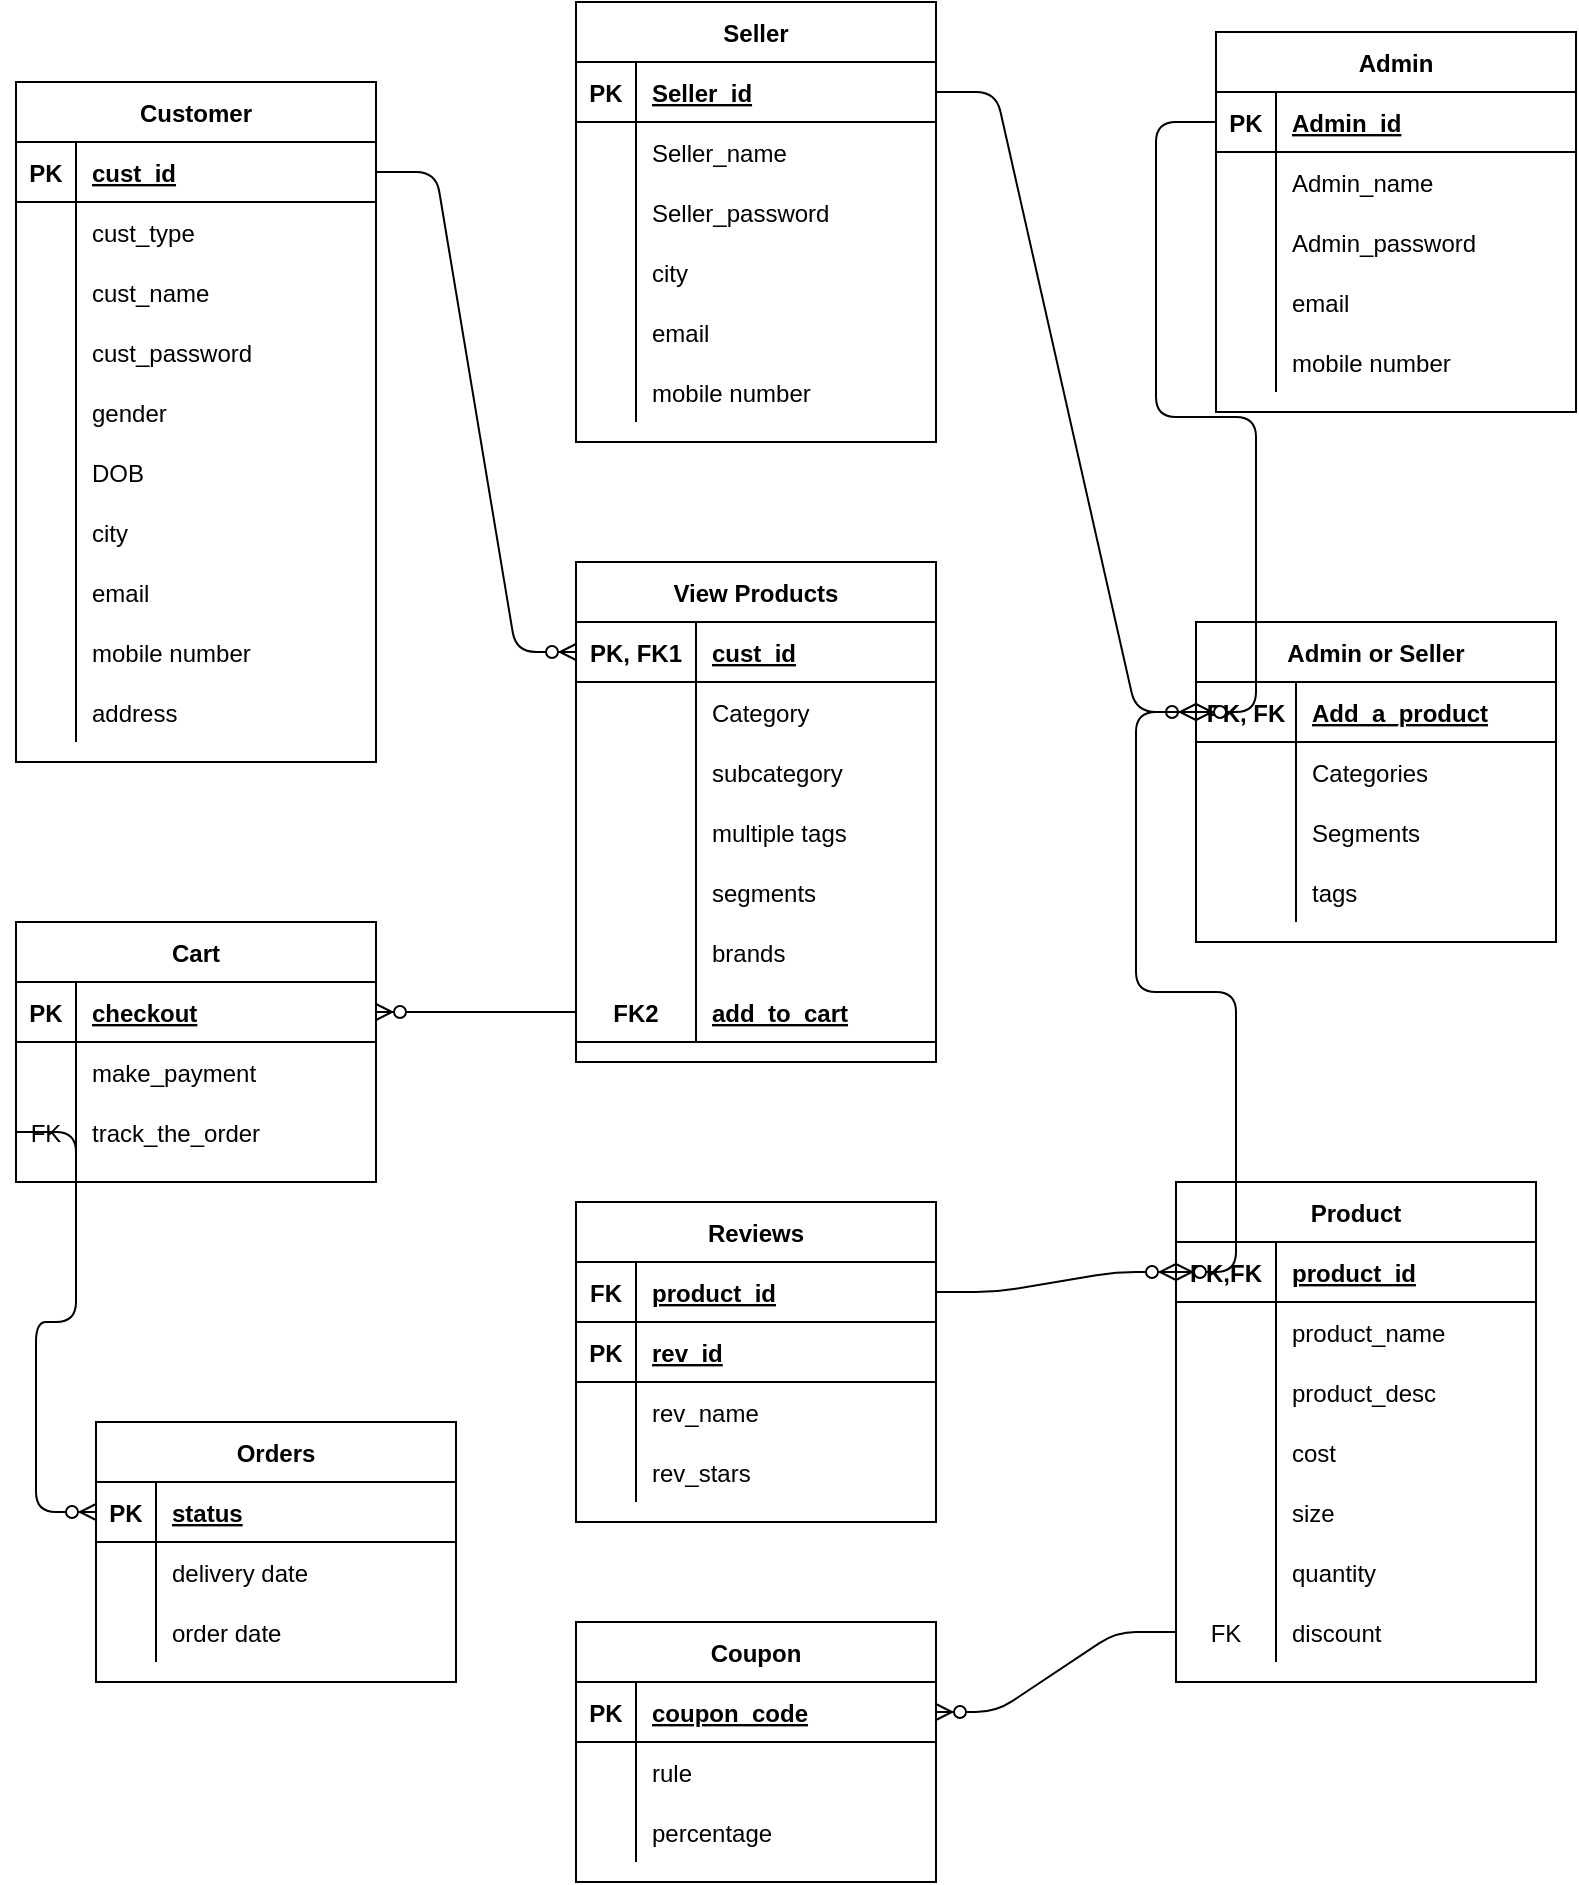 <mxfile version="13.9.9" type="device"><diagram id="R2lEEEUBdFMjLlhIrx00" name="Page-1"><mxGraphModel dx="1086" dy="626" grid="1" gridSize="10" guides="1" tooltips="1" connect="1" arrows="1" fold="1" page="1" pageScale="1" pageWidth="850" pageHeight="1100" math="0" shadow="0" extFonts="Permanent Marker^https://fonts.googleapis.com/css?family=Permanent+Marker"><root><mxCell id="0"/><mxCell id="1" parent="0"/><mxCell id="C5ubKG4E7SVcL7If_JZ2-1" value="Customer" style="shape=table;startSize=30;container=1;collapsible=1;childLayout=tableLayout;fixedRows=1;rowLines=0;fontStyle=1;align=center;resizeLast=1;" parent="1" vertex="1"><mxGeometry x="40" y="80" width="180" height="340" as="geometry"/></mxCell><mxCell id="C5ubKG4E7SVcL7If_JZ2-2" value="" style="shape=partialRectangle;collapsible=0;dropTarget=0;pointerEvents=0;fillColor=none;top=0;left=0;bottom=1;right=0;points=[[0,0.5],[1,0.5]];portConstraint=eastwest;" parent="C5ubKG4E7SVcL7If_JZ2-1" vertex="1"><mxGeometry y="30" width="180" height="30" as="geometry"/></mxCell><mxCell id="C5ubKG4E7SVcL7If_JZ2-3" value="PK" style="shape=partialRectangle;connectable=0;fillColor=none;top=0;left=0;bottom=0;right=0;fontStyle=1;overflow=hidden;" parent="C5ubKG4E7SVcL7If_JZ2-2" vertex="1"><mxGeometry width="30" height="30" as="geometry"/></mxCell><mxCell id="C5ubKG4E7SVcL7If_JZ2-4" value="cust_id" style="shape=partialRectangle;connectable=0;fillColor=none;top=0;left=0;bottom=0;right=0;align=left;spacingLeft=6;fontStyle=5;overflow=hidden;" parent="C5ubKG4E7SVcL7If_JZ2-2" vertex="1"><mxGeometry x="30" width="150" height="30" as="geometry"/></mxCell><mxCell id="bW4TDn3oaw5YP4xcJFJ5-55" style="shape=partialRectangle;collapsible=0;dropTarget=0;pointerEvents=0;fillColor=none;top=0;left=0;bottom=0;right=0;points=[[0,0.5],[1,0.5]];portConstraint=eastwest;" parent="C5ubKG4E7SVcL7If_JZ2-1" vertex="1"><mxGeometry y="60" width="180" height="30" as="geometry"/></mxCell><mxCell id="bW4TDn3oaw5YP4xcJFJ5-56" style="shape=partialRectangle;connectable=0;fillColor=none;top=0;left=0;bottom=0;right=0;editable=1;overflow=hidden;" parent="bW4TDn3oaw5YP4xcJFJ5-55" vertex="1"><mxGeometry width="30" height="30" as="geometry"/></mxCell><mxCell id="bW4TDn3oaw5YP4xcJFJ5-57" value="cust_type" style="shape=partialRectangle;connectable=0;fillColor=none;top=0;left=0;bottom=0;right=0;align=left;spacingLeft=6;overflow=hidden;" parent="bW4TDn3oaw5YP4xcJFJ5-55" vertex="1"><mxGeometry x="30" width="150" height="30" as="geometry"/></mxCell><mxCell id="C5ubKG4E7SVcL7If_JZ2-5" value="" style="shape=partialRectangle;collapsible=0;dropTarget=0;pointerEvents=0;fillColor=none;top=0;left=0;bottom=0;right=0;points=[[0,0.5],[1,0.5]];portConstraint=eastwest;" parent="C5ubKG4E7SVcL7If_JZ2-1" vertex="1"><mxGeometry y="90" width="180" height="30" as="geometry"/></mxCell><mxCell id="C5ubKG4E7SVcL7If_JZ2-6" value="" style="shape=partialRectangle;connectable=0;fillColor=none;top=0;left=0;bottom=0;right=0;editable=1;overflow=hidden;" parent="C5ubKG4E7SVcL7If_JZ2-5" vertex="1"><mxGeometry width="30" height="30" as="geometry"/></mxCell><mxCell id="C5ubKG4E7SVcL7If_JZ2-7" value="cust_name" style="shape=partialRectangle;connectable=0;fillColor=none;top=0;left=0;bottom=0;right=0;align=left;spacingLeft=6;overflow=hidden;" parent="C5ubKG4E7SVcL7If_JZ2-5" vertex="1"><mxGeometry x="30" width="150" height="30" as="geometry"/></mxCell><mxCell id="C5ubKG4E7SVcL7If_JZ2-8" value="" style="shape=partialRectangle;collapsible=0;dropTarget=0;pointerEvents=0;fillColor=none;top=0;left=0;bottom=0;right=0;points=[[0,0.5],[1,0.5]];portConstraint=eastwest;" parent="C5ubKG4E7SVcL7If_JZ2-1" vertex="1"><mxGeometry y="120" width="180" height="30" as="geometry"/></mxCell><mxCell id="C5ubKG4E7SVcL7If_JZ2-9" value="" style="shape=partialRectangle;connectable=0;fillColor=none;top=0;left=0;bottom=0;right=0;editable=1;overflow=hidden;" parent="C5ubKG4E7SVcL7If_JZ2-8" vertex="1"><mxGeometry width="30" height="30" as="geometry"/></mxCell><mxCell id="C5ubKG4E7SVcL7If_JZ2-10" value="cust_password" style="shape=partialRectangle;connectable=0;fillColor=none;top=0;left=0;bottom=0;right=0;align=left;spacingLeft=6;overflow=hidden;" parent="C5ubKG4E7SVcL7If_JZ2-8" vertex="1"><mxGeometry x="30" width="150" height="30" as="geometry"/></mxCell><mxCell id="C5ubKG4E7SVcL7If_JZ2-11" value="" style="shape=partialRectangle;collapsible=0;dropTarget=0;pointerEvents=0;fillColor=none;top=0;left=0;bottom=0;right=0;points=[[0,0.5],[1,0.5]];portConstraint=eastwest;" parent="C5ubKG4E7SVcL7If_JZ2-1" vertex="1"><mxGeometry y="150" width="180" height="30" as="geometry"/></mxCell><mxCell id="C5ubKG4E7SVcL7If_JZ2-12" value="" style="shape=partialRectangle;connectable=0;fillColor=none;top=0;left=0;bottom=0;right=0;editable=1;overflow=hidden;" parent="C5ubKG4E7SVcL7If_JZ2-11" vertex="1"><mxGeometry width="30" height="30" as="geometry"/></mxCell><mxCell id="C5ubKG4E7SVcL7If_JZ2-13" value="gender" style="shape=partialRectangle;connectable=0;fillColor=none;top=0;left=0;bottom=0;right=0;align=left;spacingLeft=6;overflow=hidden;" parent="C5ubKG4E7SVcL7If_JZ2-11" vertex="1"><mxGeometry x="30" width="150" height="30" as="geometry"/></mxCell><mxCell id="C5ubKG4E7SVcL7If_JZ2-25" style="shape=partialRectangle;collapsible=0;dropTarget=0;pointerEvents=0;fillColor=none;top=0;left=0;bottom=0;right=0;points=[[0,0.5],[1,0.5]];portConstraint=eastwest;" parent="C5ubKG4E7SVcL7If_JZ2-1" vertex="1"><mxGeometry y="180" width="180" height="30" as="geometry"/></mxCell><mxCell id="C5ubKG4E7SVcL7If_JZ2-26" style="shape=partialRectangle;connectable=0;fillColor=none;top=0;left=0;bottom=0;right=0;editable=1;overflow=hidden;" parent="C5ubKG4E7SVcL7If_JZ2-25" vertex="1"><mxGeometry width="30" height="30" as="geometry"/></mxCell><mxCell id="C5ubKG4E7SVcL7If_JZ2-27" value="DOB" style="shape=partialRectangle;connectable=0;fillColor=none;top=0;left=0;bottom=0;right=0;align=left;spacingLeft=6;overflow=hidden;" parent="C5ubKG4E7SVcL7If_JZ2-25" vertex="1"><mxGeometry x="30" width="150" height="30" as="geometry"/></mxCell><mxCell id="C5ubKG4E7SVcL7If_JZ2-28" style="shape=partialRectangle;collapsible=0;dropTarget=0;pointerEvents=0;fillColor=none;top=0;left=0;bottom=0;right=0;points=[[0,0.5],[1,0.5]];portConstraint=eastwest;" parent="C5ubKG4E7SVcL7If_JZ2-1" vertex="1"><mxGeometry y="210" width="180" height="30" as="geometry"/></mxCell><mxCell id="C5ubKG4E7SVcL7If_JZ2-29" style="shape=partialRectangle;connectable=0;fillColor=none;top=0;left=0;bottom=0;right=0;editable=1;overflow=hidden;" parent="C5ubKG4E7SVcL7If_JZ2-28" vertex="1"><mxGeometry width="30" height="30" as="geometry"/></mxCell><mxCell id="C5ubKG4E7SVcL7If_JZ2-30" value="city" style="shape=partialRectangle;connectable=0;fillColor=none;top=0;left=0;bottom=0;right=0;align=left;spacingLeft=6;overflow=hidden;" parent="C5ubKG4E7SVcL7If_JZ2-28" vertex="1"><mxGeometry x="30" width="150" height="30" as="geometry"/></mxCell><mxCell id="C5ubKG4E7SVcL7If_JZ2-31" style="shape=partialRectangle;collapsible=0;dropTarget=0;pointerEvents=0;fillColor=none;top=0;left=0;bottom=0;right=0;points=[[0,0.5],[1,0.5]];portConstraint=eastwest;" parent="C5ubKG4E7SVcL7If_JZ2-1" vertex="1"><mxGeometry y="240" width="180" height="30" as="geometry"/></mxCell><mxCell id="C5ubKG4E7SVcL7If_JZ2-32" style="shape=partialRectangle;connectable=0;fillColor=none;top=0;left=0;bottom=0;right=0;editable=1;overflow=hidden;" parent="C5ubKG4E7SVcL7If_JZ2-31" vertex="1"><mxGeometry width="30" height="30" as="geometry"/></mxCell><mxCell id="C5ubKG4E7SVcL7If_JZ2-33" value="email" style="shape=partialRectangle;connectable=0;fillColor=none;top=0;left=0;bottom=0;right=0;align=left;spacingLeft=6;overflow=hidden;" parent="C5ubKG4E7SVcL7If_JZ2-31" vertex="1"><mxGeometry x="30" width="150" height="30" as="geometry"/></mxCell><mxCell id="C5ubKG4E7SVcL7If_JZ2-34" style="shape=partialRectangle;collapsible=0;dropTarget=0;pointerEvents=0;fillColor=none;top=0;left=0;bottom=0;right=0;points=[[0,0.5],[1,0.5]];portConstraint=eastwest;" parent="C5ubKG4E7SVcL7If_JZ2-1" vertex="1"><mxGeometry y="270" width="180" height="30" as="geometry"/></mxCell><mxCell id="C5ubKG4E7SVcL7If_JZ2-35" style="shape=partialRectangle;connectable=0;fillColor=none;top=0;left=0;bottom=0;right=0;editable=1;overflow=hidden;" parent="C5ubKG4E7SVcL7If_JZ2-34" vertex="1"><mxGeometry width="30" height="30" as="geometry"/></mxCell><mxCell id="C5ubKG4E7SVcL7If_JZ2-36" value="mobile number" style="shape=partialRectangle;connectable=0;fillColor=none;top=0;left=0;bottom=0;right=0;align=left;spacingLeft=6;overflow=hidden;" parent="C5ubKG4E7SVcL7If_JZ2-34" vertex="1"><mxGeometry x="30" width="150" height="30" as="geometry"/></mxCell><mxCell id="C5ubKG4E7SVcL7If_JZ2-37" style="shape=partialRectangle;collapsible=0;dropTarget=0;pointerEvents=0;fillColor=none;top=0;left=0;bottom=0;right=0;points=[[0,0.5],[1,0.5]];portConstraint=eastwest;" parent="C5ubKG4E7SVcL7If_JZ2-1" vertex="1"><mxGeometry y="300" width="180" height="30" as="geometry"/></mxCell><mxCell id="C5ubKG4E7SVcL7If_JZ2-38" style="shape=partialRectangle;connectable=0;fillColor=none;top=0;left=0;bottom=0;right=0;editable=1;overflow=hidden;" parent="C5ubKG4E7SVcL7If_JZ2-37" vertex="1"><mxGeometry width="30" height="30" as="geometry"/></mxCell><mxCell id="C5ubKG4E7SVcL7If_JZ2-39" value="address" style="shape=partialRectangle;connectable=0;fillColor=none;top=0;left=0;bottom=0;right=0;align=left;spacingLeft=6;overflow=hidden;" parent="C5ubKG4E7SVcL7If_JZ2-37" vertex="1"><mxGeometry x="30" width="150" height="30" as="geometry"/></mxCell><mxCell id="C5ubKG4E7SVcL7If_JZ2-40" value="Seller" style="shape=table;startSize=30;container=1;collapsible=1;childLayout=tableLayout;fixedRows=1;rowLines=0;fontStyle=1;align=center;resizeLast=1;" parent="1" vertex="1"><mxGeometry x="320" y="40" width="180" height="220" as="geometry"/></mxCell><mxCell id="C5ubKG4E7SVcL7If_JZ2-41" value="" style="shape=partialRectangle;collapsible=0;dropTarget=0;pointerEvents=0;fillColor=none;top=0;left=0;bottom=1;right=0;points=[[0,0.5],[1,0.5]];portConstraint=eastwest;" parent="C5ubKG4E7SVcL7If_JZ2-40" vertex="1"><mxGeometry y="30" width="180" height="30" as="geometry"/></mxCell><mxCell id="C5ubKG4E7SVcL7If_JZ2-42" value="PK" style="shape=partialRectangle;connectable=0;fillColor=none;top=0;left=0;bottom=0;right=0;fontStyle=1;overflow=hidden;" parent="C5ubKG4E7SVcL7If_JZ2-41" vertex="1"><mxGeometry width="30" height="30" as="geometry"/></mxCell><mxCell id="C5ubKG4E7SVcL7If_JZ2-43" value="Seller_id" style="shape=partialRectangle;connectable=0;fillColor=none;top=0;left=0;bottom=0;right=0;align=left;spacingLeft=6;fontStyle=5;overflow=hidden;" parent="C5ubKG4E7SVcL7If_JZ2-41" vertex="1"><mxGeometry x="30" width="150" height="30" as="geometry"/></mxCell><mxCell id="C5ubKG4E7SVcL7If_JZ2-44" value="" style="shape=partialRectangle;collapsible=0;dropTarget=0;pointerEvents=0;fillColor=none;top=0;left=0;bottom=0;right=0;points=[[0,0.5],[1,0.5]];portConstraint=eastwest;" parent="C5ubKG4E7SVcL7If_JZ2-40" vertex="1"><mxGeometry y="60" width="180" height="30" as="geometry"/></mxCell><mxCell id="C5ubKG4E7SVcL7If_JZ2-45" value="" style="shape=partialRectangle;connectable=0;fillColor=none;top=0;left=0;bottom=0;right=0;editable=1;overflow=hidden;" parent="C5ubKG4E7SVcL7If_JZ2-44" vertex="1"><mxGeometry width="30" height="30" as="geometry"/></mxCell><mxCell id="C5ubKG4E7SVcL7If_JZ2-46" value="Seller_name" style="shape=partialRectangle;connectable=0;fillColor=none;top=0;left=0;bottom=0;right=0;align=left;spacingLeft=6;overflow=hidden;" parent="C5ubKG4E7SVcL7If_JZ2-44" vertex="1"><mxGeometry x="30" width="150" height="30" as="geometry"/></mxCell><mxCell id="C5ubKG4E7SVcL7If_JZ2-47" value="" style="shape=partialRectangle;collapsible=0;dropTarget=0;pointerEvents=0;fillColor=none;top=0;left=0;bottom=0;right=0;points=[[0,0.5],[1,0.5]];portConstraint=eastwest;" parent="C5ubKG4E7SVcL7If_JZ2-40" vertex="1"><mxGeometry y="90" width="180" height="30" as="geometry"/></mxCell><mxCell id="C5ubKG4E7SVcL7If_JZ2-48" value="" style="shape=partialRectangle;connectable=0;fillColor=none;top=0;left=0;bottom=0;right=0;editable=1;overflow=hidden;" parent="C5ubKG4E7SVcL7If_JZ2-47" vertex="1"><mxGeometry width="30" height="30" as="geometry"/></mxCell><mxCell id="C5ubKG4E7SVcL7If_JZ2-49" value="Seller_password" style="shape=partialRectangle;connectable=0;fillColor=none;top=0;left=0;bottom=0;right=0;align=left;spacingLeft=6;overflow=hidden;" parent="C5ubKG4E7SVcL7If_JZ2-47" vertex="1"><mxGeometry x="30" width="150" height="30" as="geometry"/></mxCell><mxCell id="C5ubKG4E7SVcL7If_JZ2-56" style="shape=partialRectangle;collapsible=0;dropTarget=0;pointerEvents=0;fillColor=none;top=0;left=0;bottom=0;right=0;points=[[0,0.5],[1,0.5]];portConstraint=eastwest;" parent="C5ubKG4E7SVcL7If_JZ2-40" vertex="1"><mxGeometry y="120" width="180" height="30" as="geometry"/></mxCell><mxCell id="C5ubKG4E7SVcL7If_JZ2-57" style="shape=partialRectangle;connectable=0;fillColor=none;top=0;left=0;bottom=0;right=0;editable=1;overflow=hidden;" parent="C5ubKG4E7SVcL7If_JZ2-56" vertex="1"><mxGeometry width="30" height="30" as="geometry"/></mxCell><mxCell id="C5ubKG4E7SVcL7If_JZ2-58" value="city" style="shape=partialRectangle;connectable=0;fillColor=none;top=0;left=0;bottom=0;right=0;align=left;spacingLeft=6;overflow=hidden;" parent="C5ubKG4E7SVcL7If_JZ2-56" vertex="1"><mxGeometry x="30" width="150" height="30" as="geometry"/></mxCell><mxCell id="C5ubKG4E7SVcL7If_JZ2-59" style="shape=partialRectangle;collapsible=0;dropTarget=0;pointerEvents=0;fillColor=none;top=0;left=0;bottom=0;right=0;points=[[0,0.5],[1,0.5]];portConstraint=eastwest;" parent="C5ubKG4E7SVcL7If_JZ2-40" vertex="1"><mxGeometry y="150" width="180" height="30" as="geometry"/></mxCell><mxCell id="C5ubKG4E7SVcL7If_JZ2-60" style="shape=partialRectangle;connectable=0;fillColor=none;top=0;left=0;bottom=0;right=0;editable=1;overflow=hidden;" parent="C5ubKG4E7SVcL7If_JZ2-59" vertex="1"><mxGeometry width="30" height="30" as="geometry"/></mxCell><mxCell id="C5ubKG4E7SVcL7If_JZ2-61" value="email" style="shape=partialRectangle;connectable=0;fillColor=none;top=0;left=0;bottom=0;right=0;align=left;spacingLeft=6;overflow=hidden;" parent="C5ubKG4E7SVcL7If_JZ2-59" vertex="1"><mxGeometry x="30" width="150" height="30" as="geometry"/></mxCell><mxCell id="C5ubKG4E7SVcL7If_JZ2-62" style="shape=partialRectangle;collapsible=0;dropTarget=0;pointerEvents=0;fillColor=none;top=0;left=0;bottom=0;right=0;points=[[0,0.5],[1,0.5]];portConstraint=eastwest;" parent="C5ubKG4E7SVcL7If_JZ2-40" vertex="1"><mxGeometry y="180" width="180" height="30" as="geometry"/></mxCell><mxCell id="C5ubKG4E7SVcL7If_JZ2-63" style="shape=partialRectangle;connectable=0;fillColor=none;top=0;left=0;bottom=0;right=0;editable=1;overflow=hidden;" parent="C5ubKG4E7SVcL7If_JZ2-62" vertex="1"><mxGeometry width="30" height="30" as="geometry"/></mxCell><mxCell id="C5ubKG4E7SVcL7If_JZ2-64" value="mobile number" style="shape=partialRectangle;connectable=0;fillColor=none;top=0;left=0;bottom=0;right=0;align=left;spacingLeft=6;overflow=hidden;" parent="C5ubKG4E7SVcL7If_JZ2-62" vertex="1"><mxGeometry x="30" width="150" height="30" as="geometry"/></mxCell><mxCell id="C5ubKG4E7SVcL7If_JZ2-68" value="Admin" style="shape=table;startSize=30;container=1;collapsible=1;childLayout=tableLayout;fixedRows=1;rowLines=0;fontStyle=1;align=center;resizeLast=1;" parent="1" vertex="1"><mxGeometry x="640" y="55" width="180" height="190" as="geometry"/></mxCell><mxCell id="C5ubKG4E7SVcL7If_JZ2-69" value="" style="shape=partialRectangle;collapsible=0;dropTarget=0;pointerEvents=0;fillColor=none;top=0;left=0;bottom=1;right=0;points=[[0,0.5],[1,0.5]];portConstraint=eastwest;" parent="C5ubKG4E7SVcL7If_JZ2-68" vertex="1"><mxGeometry y="30" width="180" height="30" as="geometry"/></mxCell><mxCell id="C5ubKG4E7SVcL7If_JZ2-70" value="PK" style="shape=partialRectangle;connectable=0;fillColor=none;top=0;left=0;bottom=0;right=0;fontStyle=1;overflow=hidden;" parent="C5ubKG4E7SVcL7If_JZ2-69" vertex="1"><mxGeometry width="30" height="30" as="geometry"/></mxCell><mxCell id="C5ubKG4E7SVcL7If_JZ2-71" value="Admin_id" style="shape=partialRectangle;connectable=0;fillColor=none;top=0;left=0;bottom=0;right=0;align=left;spacingLeft=6;fontStyle=5;overflow=hidden;" parent="C5ubKG4E7SVcL7If_JZ2-69" vertex="1"><mxGeometry x="30" width="150" height="30" as="geometry"/></mxCell><mxCell id="C5ubKG4E7SVcL7If_JZ2-72" value="" style="shape=partialRectangle;collapsible=0;dropTarget=0;pointerEvents=0;fillColor=none;top=0;left=0;bottom=0;right=0;points=[[0,0.5],[1,0.5]];portConstraint=eastwest;" parent="C5ubKG4E7SVcL7If_JZ2-68" vertex="1"><mxGeometry y="60" width="180" height="30" as="geometry"/></mxCell><mxCell id="C5ubKG4E7SVcL7If_JZ2-73" value="" style="shape=partialRectangle;connectable=0;fillColor=none;top=0;left=0;bottom=0;right=0;editable=1;overflow=hidden;" parent="C5ubKG4E7SVcL7If_JZ2-72" vertex="1"><mxGeometry width="30" height="30" as="geometry"/></mxCell><mxCell id="C5ubKG4E7SVcL7If_JZ2-74" value="Admin_name" style="shape=partialRectangle;connectable=0;fillColor=none;top=0;left=0;bottom=0;right=0;align=left;spacingLeft=6;overflow=hidden;" parent="C5ubKG4E7SVcL7If_JZ2-72" vertex="1"><mxGeometry x="30" width="150" height="30" as="geometry"/></mxCell><mxCell id="C5ubKG4E7SVcL7If_JZ2-75" value="" style="shape=partialRectangle;collapsible=0;dropTarget=0;pointerEvents=0;fillColor=none;top=0;left=0;bottom=0;right=0;points=[[0,0.5],[1,0.5]];portConstraint=eastwest;" parent="C5ubKG4E7SVcL7If_JZ2-68" vertex="1"><mxGeometry y="90" width="180" height="30" as="geometry"/></mxCell><mxCell id="C5ubKG4E7SVcL7If_JZ2-76" value="" style="shape=partialRectangle;connectable=0;fillColor=none;top=0;left=0;bottom=0;right=0;editable=1;overflow=hidden;" parent="C5ubKG4E7SVcL7If_JZ2-75" vertex="1"><mxGeometry width="30" height="30" as="geometry"/></mxCell><mxCell id="C5ubKG4E7SVcL7If_JZ2-77" value="Admin_password" style="shape=partialRectangle;connectable=0;fillColor=none;top=0;left=0;bottom=0;right=0;align=left;spacingLeft=6;overflow=hidden;" parent="C5ubKG4E7SVcL7If_JZ2-75" vertex="1"><mxGeometry x="30" width="150" height="30" as="geometry"/></mxCell><mxCell id="C5ubKG4E7SVcL7If_JZ2-81" style="shape=partialRectangle;collapsible=0;dropTarget=0;pointerEvents=0;fillColor=none;top=0;left=0;bottom=0;right=0;points=[[0,0.5],[1,0.5]];portConstraint=eastwest;" parent="C5ubKG4E7SVcL7If_JZ2-68" vertex="1"><mxGeometry y="120" width="180" height="30" as="geometry"/></mxCell><mxCell id="C5ubKG4E7SVcL7If_JZ2-82" style="shape=partialRectangle;connectable=0;fillColor=none;top=0;left=0;bottom=0;right=0;editable=1;overflow=hidden;" parent="C5ubKG4E7SVcL7If_JZ2-81" vertex="1"><mxGeometry width="30" height="30" as="geometry"/></mxCell><mxCell id="C5ubKG4E7SVcL7If_JZ2-83" value="email" style="shape=partialRectangle;connectable=0;fillColor=none;top=0;left=0;bottom=0;right=0;align=left;spacingLeft=6;overflow=hidden;" parent="C5ubKG4E7SVcL7If_JZ2-81" vertex="1"><mxGeometry x="30" width="150" height="30" as="geometry"/></mxCell><mxCell id="C5ubKG4E7SVcL7If_JZ2-84" style="shape=partialRectangle;collapsible=0;dropTarget=0;pointerEvents=0;fillColor=none;top=0;left=0;bottom=0;right=0;points=[[0,0.5],[1,0.5]];portConstraint=eastwest;" parent="C5ubKG4E7SVcL7If_JZ2-68" vertex="1"><mxGeometry y="150" width="180" height="30" as="geometry"/></mxCell><mxCell id="C5ubKG4E7SVcL7If_JZ2-85" style="shape=partialRectangle;connectable=0;fillColor=none;top=0;left=0;bottom=0;right=0;editable=1;overflow=hidden;" parent="C5ubKG4E7SVcL7If_JZ2-84" vertex="1"><mxGeometry width="30" height="30" as="geometry"/></mxCell><mxCell id="C5ubKG4E7SVcL7If_JZ2-86" value="mobile number" style="shape=partialRectangle;connectable=0;fillColor=none;top=0;left=0;bottom=0;right=0;align=left;spacingLeft=6;overflow=hidden;" parent="C5ubKG4E7SVcL7If_JZ2-84" vertex="1"><mxGeometry x="30" width="150" height="30" as="geometry"/></mxCell><mxCell id="C5ubKG4E7SVcL7If_JZ2-87" value="Product" style="shape=table;startSize=30;container=1;collapsible=1;childLayout=tableLayout;fixedRows=1;rowLines=0;fontStyle=1;align=center;resizeLast=1;" parent="1" vertex="1"><mxGeometry x="620" y="630" width="180" height="250" as="geometry"/></mxCell><mxCell id="C5ubKG4E7SVcL7If_JZ2-88" value="" style="shape=partialRectangle;collapsible=0;dropTarget=0;pointerEvents=0;fillColor=none;top=0;left=0;bottom=1;right=0;points=[[0,0.5],[1,0.5]];portConstraint=eastwest;" parent="C5ubKG4E7SVcL7If_JZ2-87" vertex="1"><mxGeometry y="30" width="180" height="30" as="geometry"/></mxCell><mxCell id="C5ubKG4E7SVcL7If_JZ2-89" value="PK,FK" style="shape=partialRectangle;connectable=0;fillColor=none;top=0;left=0;bottom=0;right=0;fontStyle=1;overflow=hidden;" parent="C5ubKG4E7SVcL7If_JZ2-88" vertex="1"><mxGeometry width="50" height="30" as="geometry"/></mxCell><mxCell id="C5ubKG4E7SVcL7If_JZ2-90" value="product_id" style="shape=partialRectangle;connectable=0;fillColor=none;top=0;left=0;bottom=0;right=0;align=left;spacingLeft=6;fontStyle=5;overflow=hidden;" parent="C5ubKG4E7SVcL7If_JZ2-88" vertex="1"><mxGeometry x="50" width="130" height="30" as="geometry"/></mxCell><mxCell id="C5ubKG4E7SVcL7If_JZ2-91" value="" style="shape=partialRectangle;collapsible=0;dropTarget=0;pointerEvents=0;fillColor=none;top=0;left=0;bottom=0;right=0;points=[[0,0.5],[1,0.5]];portConstraint=eastwest;" parent="C5ubKG4E7SVcL7If_JZ2-87" vertex="1"><mxGeometry y="60" width="180" height="30" as="geometry"/></mxCell><mxCell id="C5ubKG4E7SVcL7If_JZ2-92" value="" style="shape=partialRectangle;connectable=0;fillColor=none;top=0;left=0;bottom=0;right=0;editable=1;overflow=hidden;" parent="C5ubKG4E7SVcL7If_JZ2-91" vertex="1"><mxGeometry width="50" height="30" as="geometry"/></mxCell><mxCell id="C5ubKG4E7SVcL7If_JZ2-93" value="product_name" style="shape=partialRectangle;connectable=0;fillColor=none;top=0;left=0;bottom=0;right=0;align=left;spacingLeft=6;overflow=hidden;" parent="C5ubKG4E7SVcL7If_JZ2-91" vertex="1"><mxGeometry x="50" width="130" height="30" as="geometry"/></mxCell><mxCell id="bW4TDn3oaw5YP4xcJFJ5-52" style="shape=partialRectangle;collapsible=0;dropTarget=0;pointerEvents=0;fillColor=none;top=0;left=0;bottom=0;right=0;points=[[0,0.5],[1,0.5]];portConstraint=eastwest;" parent="C5ubKG4E7SVcL7If_JZ2-87" vertex="1"><mxGeometry y="90" width="180" height="30" as="geometry"/></mxCell><mxCell id="bW4TDn3oaw5YP4xcJFJ5-53" style="shape=partialRectangle;connectable=0;fillColor=none;top=0;left=0;bottom=0;right=0;editable=1;overflow=hidden;" parent="bW4TDn3oaw5YP4xcJFJ5-52" vertex="1"><mxGeometry width="50" height="30" as="geometry"/></mxCell><mxCell id="bW4TDn3oaw5YP4xcJFJ5-54" value="product_desc" style="shape=partialRectangle;connectable=0;fillColor=none;top=0;left=0;bottom=0;right=0;align=left;spacingLeft=6;overflow=hidden;" parent="bW4TDn3oaw5YP4xcJFJ5-52" vertex="1"><mxGeometry x="50" width="130" height="30" as="geometry"/></mxCell><mxCell id="C5ubKG4E7SVcL7If_JZ2-94" value="" style="shape=partialRectangle;collapsible=0;dropTarget=0;pointerEvents=0;fillColor=none;top=0;left=0;bottom=0;right=0;points=[[0,0.5],[1,0.5]];portConstraint=eastwest;" parent="C5ubKG4E7SVcL7If_JZ2-87" vertex="1"><mxGeometry y="120" width="180" height="30" as="geometry"/></mxCell><mxCell id="C5ubKG4E7SVcL7If_JZ2-95" value="" style="shape=partialRectangle;connectable=0;fillColor=none;top=0;left=0;bottom=0;right=0;editable=1;overflow=hidden;" parent="C5ubKG4E7SVcL7If_JZ2-94" vertex="1"><mxGeometry width="50" height="30" as="geometry"/></mxCell><mxCell id="C5ubKG4E7SVcL7If_JZ2-96" value="cost" style="shape=partialRectangle;connectable=0;fillColor=none;top=0;left=0;bottom=0;right=0;align=left;spacingLeft=6;overflow=hidden;" parent="C5ubKG4E7SVcL7If_JZ2-94" vertex="1"><mxGeometry x="50" width="130" height="30" as="geometry"/></mxCell><mxCell id="C5ubKG4E7SVcL7If_JZ2-97" style="shape=partialRectangle;collapsible=0;dropTarget=0;pointerEvents=0;fillColor=none;top=0;left=0;bottom=0;right=0;points=[[0,0.5],[1,0.5]];portConstraint=eastwest;" parent="C5ubKG4E7SVcL7If_JZ2-87" vertex="1"><mxGeometry y="150" width="180" height="30" as="geometry"/></mxCell><mxCell id="C5ubKG4E7SVcL7If_JZ2-98" style="shape=partialRectangle;connectable=0;fillColor=none;top=0;left=0;bottom=0;right=0;editable=1;overflow=hidden;" parent="C5ubKG4E7SVcL7If_JZ2-97" vertex="1"><mxGeometry width="50" height="30" as="geometry"/></mxCell><mxCell id="C5ubKG4E7SVcL7If_JZ2-99" value="size" style="shape=partialRectangle;connectable=0;fillColor=none;top=0;left=0;bottom=0;right=0;align=left;spacingLeft=6;overflow=hidden;" parent="C5ubKG4E7SVcL7If_JZ2-97" vertex="1"><mxGeometry x="50" width="130" height="30" as="geometry"/></mxCell><mxCell id="C5ubKG4E7SVcL7If_JZ2-100" style="shape=partialRectangle;collapsible=0;dropTarget=0;pointerEvents=0;fillColor=none;top=0;left=0;bottom=0;right=0;points=[[0,0.5],[1,0.5]];portConstraint=eastwest;" parent="C5ubKG4E7SVcL7If_JZ2-87" vertex="1"><mxGeometry y="180" width="180" height="30" as="geometry"/></mxCell><mxCell id="C5ubKG4E7SVcL7If_JZ2-101" style="shape=partialRectangle;connectable=0;fillColor=none;top=0;left=0;bottom=0;right=0;editable=1;overflow=hidden;" parent="C5ubKG4E7SVcL7If_JZ2-100" vertex="1"><mxGeometry width="50" height="30" as="geometry"/></mxCell><mxCell id="C5ubKG4E7SVcL7If_JZ2-102" value="quantity" style="shape=partialRectangle;connectable=0;fillColor=none;top=0;left=0;bottom=0;right=0;align=left;spacingLeft=6;overflow=hidden;" parent="C5ubKG4E7SVcL7If_JZ2-100" vertex="1"><mxGeometry x="50" width="130" height="30" as="geometry"/></mxCell><mxCell id="C5ubKG4E7SVcL7If_JZ2-103" style="shape=partialRectangle;collapsible=0;dropTarget=0;pointerEvents=0;fillColor=none;top=0;left=0;bottom=0;right=0;points=[[0,0.5],[1,0.5]];portConstraint=eastwest;" parent="C5ubKG4E7SVcL7If_JZ2-87" vertex="1"><mxGeometry y="210" width="180" height="30" as="geometry"/></mxCell><mxCell id="C5ubKG4E7SVcL7If_JZ2-104" value="FK" style="shape=partialRectangle;connectable=0;fillColor=none;top=0;left=0;bottom=0;right=0;editable=1;overflow=hidden;" parent="C5ubKG4E7SVcL7If_JZ2-103" vertex="1"><mxGeometry width="50" height="30" as="geometry"/></mxCell><mxCell id="C5ubKG4E7SVcL7If_JZ2-105" value="discount" style="shape=partialRectangle;connectable=0;fillColor=none;top=0;left=0;bottom=0;right=0;align=left;spacingLeft=6;overflow=hidden;" parent="C5ubKG4E7SVcL7If_JZ2-103" vertex="1"><mxGeometry x="50" width="130" height="30" as="geometry"/></mxCell><mxCell id="bW4TDn3oaw5YP4xcJFJ5-1" value="View Products" style="shape=table;startSize=30;container=1;collapsible=1;childLayout=tableLayout;fixedRows=1;rowLines=0;fontStyle=1;align=center;resizeLast=1;" parent="1" vertex="1"><mxGeometry x="320" y="320" width="180" height="250" as="geometry"/></mxCell><mxCell id="bW4TDn3oaw5YP4xcJFJ5-112" style="shape=partialRectangle;collapsible=0;dropTarget=0;pointerEvents=0;fillColor=none;top=0;left=0;bottom=1;right=0;points=[[0,0.5],[1,0.5]];portConstraint=eastwest;" parent="bW4TDn3oaw5YP4xcJFJ5-1" vertex="1"><mxGeometry y="30" width="180" height="30" as="geometry"/></mxCell><mxCell id="bW4TDn3oaw5YP4xcJFJ5-113" value="PK, FK1" style="shape=partialRectangle;connectable=0;fillColor=none;top=0;left=0;bottom=0;right=0;fontStyle=1;overflow=hidden;" parent="bW4TDn3oaw5YP4xcJFJ5-112" vertex="1"><mxGeometry width="60" height="30" as="geometry"/></mxCell><mxCell id="bW4TDn3oaw5YP4xcJFJ5-114" value="cust_id" style="shape=partialRectangle;connectable=0;fillColor=none;top=0;left=0;bottom=0;right=0;align=left;spacingLeft=6;fontStyle=5;overflow=hidden;" parent="bW4TDn3oaw5YP4xcJFJ5-112" vertex="1"><mxGeometry x="60" width="120" height="30" as="geometry"/></mxCell><mxCell id="0_lhqk39flyGGEFhOhev-4" style="shape=partialRectangle;collapsible=0;dropTarget=0;pointerEvents=0;fillColor=none;top=0;left=0;bottom=0;right=0;points=[[0,0.5],[1,0.5]];portConstraint=eastwest;" vertex="1" parent="bW4TDn3oaw5YP4xcJFJ5-1"><mxGeometry y="60" width="180" height="30" as="geometry"/></mxCell><mxCell id="0_lhqk39flyGGEFhOhev-5" style="shape=partialRectangle;connectable=0;fillColor=none;top=0;left=0;bottom=0;right=0;editable=1;overflow=hidden;" vertex="1" parent="0_lhqk39flyGGEFhOhev-4"><mxGeometry width="60" height="30" as="geometry"/></mxCell><mxCell id="0_lhqk39flyGGEFhOhev-6" value="Category" style="shape=partialRectangle;connectable=0;fillColor=none;top=0;left=0;bottom=0;right=0;align=left;spacingLeft=6;overflow=hidden;fontStyle=0" vertex="1" parent="0_lhqk39flyGGEFhOhev-4"><mxGeometry x="60" width="120" height="30" as="geometry"/></mxCell><mxCell id="bW4TDn3oaw5YP4xcJFJ5-8" value="" style="shape=partialRectangle;collapsible=0;dropTarget=0;pointerEvents=0;fillColor=none;top=0;left=0;bottom=0;right=0;points=[[0,0.5],[1,0.5]];portConstraint=eastwest;" parent="bW4TDn3oaw5YP4xcJFJ5-1" vertex="1"><mxGeometry y="90" width="180" height="30" as="geometry"/></mxCell><mxCell id="bW4TDn3oaw5YP4xcJFJ5-9" value="" style="shape=partialRectangle;connectable=0;fillColor=none;top=0;left=0;bottom=0;right=0;editable=1;overflow=hidden;" parent="bW4TDn3oaw5YP4xcJFJ5-8" vertex="1"><mxGeometry width="60" height="30" as="geometry"/></mxCell><mxCell id="bW4TDn3oaw5YP4xcJFJ5-10" value="subcategory" style="shape=partialRectangle;connectable=0;fillColor=none;top=0;left=0;bottom=0;right=0;align=left;spacingLeft=6;overflow=hidden;" parent="bW4TDn3oaw5YP4xcJFJ5-8" vertex="1"><mxGeometry x="60" width="120" height="30" as="geometry"/></mxCell><mxCell id="bW4TDn3oaw5YP4xcJFJ5-11" style="shape=partialRectangle;collapsible=0;dropTarget=0;pointerEvents=0;fillColor=none;top=0;left=0;bottom=0;right=0;points=[[0,0.5],[1,0.5]];portConstraint=eastwest;" parent="bW4TDn3oaw5YP4xcJFJ5-1" vertex="1"><mxGeometry y="120" width="180" height="30" as="geometry"/></mxCell><mxCell id="bW4TDn3oaw5YP4xcJFJ5-12" style="shape=partialRectangle;connectable=0;fillColor=none;top=0;left=0;bottom=0;right=0;editable=1;overflow=hidden;" parent="bW4TDn3oaw5YP4xcJFJ5-11" vertex="1"><mxGeometry width="60" height="30" as="geometry"/></mxCell><mxCell id="bW4TDn3oaw5YP4xcJFJ5-13" value="multiple tags" style="shape=partialRectangle;connectable=0;fillColor=none;top=0;left=0;bottom=0;right=0;align=left;spacingLeft=6;overflow=hidden;" parent="bW4TDn3oaw5YP4xcJFJ5-11" vertex="1"><mxGeometry x="60" width="120" height="30" as="geometry"/></mxCell><mxCell id="bW4TDn3oaw5YP4xcJFJ5-14" style="shape=partialRectangle;collapsible=0;dropTarget=0;pointerEvents=0;fillColor=none;top=0;left=0;bottom=0;right=0;points=[[0,0.5],[1,0.5]];portConstraint=eastwest;" parent="bW4TDn3oaw5YP4xcJFJ5-1" vertex="1"><mxGeometry y="150" width="180" height="30" as="geometry"/></mxCell><mxCell id="bW4TDn3oaw5YP4xcJFJ5-15" style="shape=partialRectangle;connectable=0;fillColor=none;top=0;left=0;bottom=0;right=0;editable=1;overflow=hidden;" parent="bW4TDn3oaw5YP4xcJFJ5-14" vertex="1"><mxGeometry width="60" height="30" as="geometry"/></mxCell><mxCell id="bW4TDn3oaw5YP4xcJFJ5-16" value="segments" style="shape=partialRectangle;connectable=0;fillColor=none;top=0;left=0;bottom=0;right=0;align=left;spacingLeft=6;overflow=hidden;" parent="bW4TDn3oaw5YP4xcJFJ5-14" vertex="1"><mxGeometry x="60" width="120" height="30" as="geometry"/></mxCell><mxCell id="bW4TDn3oaw5YP4xcJFJ5-17" style="shape=partialRectangle;collapsible=0;dropTarget=0;pointerEvents=0;fillColor=none;top=0;left=0;bottom=0;right=0;points=[[0,0.5],[1,0.5]];portConstraint=eastwest;" parent="bW4TDn3oaw5YP4xcJFJ5-1" vertex="1"><mxGeometry y="180" width="180" height="30" as="geometry"/></mxCell><mxCell id="bW4TDn3oaw5YP4xcJFJ5-18" style="shape=partialRectangle;connectable=0;fillColor=none;top=0;left=0;bottom=0;right=0;editable=1;overflow=hidden;" parent="bW4TDn3oaw5YP4xcJFJ5-17" vertex="1"><mxGeometry width="60" height="30" as="geometry"/></mxCell><mxCell id="bW4TDn3oaw5YP4xcJFJ5-19" value="brands" style="shape=partialRectangle;connectable=0;fillColor=none;top=0;left=0;bottom=0;right=0;align=left;spacingLeft=6;overflow=hidden;" parent="bW4TDn3oaw5YP4xcJFJ5-17" vertex="1"><mxGeometry x="60" width="120" height="30" as="geometry"/></mxCell><mxCell id="bW4TDn3oaw5YP4xcJFJ5-2" value="" style="shape=partialRectangle;collapsible=0;dropTarget=0;pointerEvents=0;fillColor=none;top=0;left=0;bottom=1;right=0;points=[[0,0.5],[1,0.5]];portConstraint=eastwest;" parent="bW4TDn3oaw5YP4xcJFJ5-1" vertex="1"><mxGeometry y="210" width="180" height="30" as="geometry"/></mxCell><mxCell id="bW4TDn3oaw5YP4xcJFJ5-3" value="FK2" style="shape=partialRectangle;connectable=0;fillColor=none;top=0;left=0;bottom=0;right=0;fontStyle=1;overflow=hidden;" parent="bW4TDn3oaw5YP4xcJFJ5-2" vertex="1"><mxGeometry width="60" height="30" as="geometry"/></mxCell><mxCell id="bW4TDn3oaw5YP4xcJFJ5-4" value="add_to_cart" style="shape=partialRectangle;connectable=0;fillColor=none;top=0;left=0;bottom=0;right=0;align=left;spacingLeft=6;fontStyle=5;overflow=hidden;" parent="bW4TDn3oaw5YP4xcJFJ5-2" vertex="1"><mxGeometry x="60" width="120" height="30" as="geometry"/></mxCell><mxCell id="bW4TDn3oaw5YP4xcJFJ5-20" value="Cart" style="shape=table;startSize=30;container=1;collapsible=1;childLayout=tableLayout;fixedRows=1;rowLines=0;fontStyle=1;align=center;resizeLast=1;" parent="1" vertex="1"><mxGeometry x="40" y="500" width="180" height="130" as="geometry"/></mxCell><mxCell id="bW4TDn3oaw5YP4xcJFJ5-21" value="" style="shape=partialRectangle;collapsible=0;dropTarget=0;pointerEvents=0;fillColor=none;top=0;left=0;bottom=1;right=0;points=[[0,0.5],[1,0.5]];portConstraint=eastwest;" parent="bW4TDn3oaw5YP4xcJFJ5-20" vertex="1"><mxGeometry y="30" width="180" height="30" as="geometry"/></mxCell><mxCell id="bW4TDn3oaw5YP4xcJFJ5-22" value="PK" style="shape=partialRectangle;connectable=0;fillColor=none;top=0;left=0;bottom=0;right=0;fontStyle=1;overflow=hidden;" parent="bW4TDn3oaw5YP4xcJFJ5-21" vertex="1"><mxGeometry width="30" height="30" as="geometry"/></mxCell><mxCell id="bW4TDn3oaw5YP4xcJFJ5-23" value="checkout" style="shape=partialRectangle;connectable=0;fillColor=none;top=0;left=0;bottom=0;right=0;align=left;spacingLeft=6;fontStyle=5;overflow=hidden;" parent="bW4TDn3oaw5YP4xcJFJ5-21" vertex="1"><mxGeometry x="30" width="150" height="30" as="geometry"/></mxCell><mxCell id="bW4TDn3oaw5YP4xcJFJ5-24" value="" style="shape=partialRectangle;collapsible=0;dropTarget=0;pointerEvents=0;fillColor=none;top=0;left=0;bottom=0;right=0;points=[[0,0.5],[1,0.5]];portConstraint=eastwest;" parent="bW4TDn3oaw5YP4xcJFJ5-20" vertex="1"><mxGeometry y="60" width="180" height="30" as="geometry"/></mxCell><mxCell id="bW4TDn3oaw5YP4xcJFJ5-25" value="" style="shape=partialRectangle;connectable=0;fillColor=none;top=0;left=0;bottom=0;right=0;editable=1;overflow=hidden;" parent="bW4TDn3oaw5YP4xcJFJ5-24" vertex="1"><mxGeometry width="30" height="30" as="geometry"/></mxCell><mxCell id="bW4TDn3oaw5YP4xcJFJ5-26" value="make_payment" style="shape=partialRectangle;connectable=0;fillColor=none;top=0;left=0;bottom=0;right=0;align=left;spacingLeft=6;overflow=hidden;" parent="bW4TDn3oaw5YP4xcJFJ5-24" vertex="1"><mxGeometry x="30" width="150" height="30" as="geometry"/></mxCell><mxCell id="bW4TDn3oaw5YP4xcJFJ5-27" value="" style="shape=partialRectangle;collapsible=0;dropTarget=0;pointerEvents=0;fillColor=none;top=0;left=0;bottom=0;right=0;points=[[0,0.5],[1,0.5]];portConstraint=eastwest;strokeWidth=2;" parent="bW4TDn3oaw5YP4xcJFJ5-20" vertex="1"><mxGeometry y="90" width="180" height="30" as="geometry"/></mxCell><mxCell id="bW4TDn3oaw5YP4xcJFJ5-28" value="FK" style="shape=partialRectangle;connectable=0;fillColor=none;top=0;left=0;bottom=0;right=0;editable=1;overflow=hidden;" parent="bW4TDn3oaw5YP4xcJFJ5-27" vertex="1"><mxGeometry width="30" height="30" as="geometry"/></mxCell><mxCell id="bW4TDn3oaw5YP4xcJFJ5-29" value="track_the_order" style="shape=partialRectangle;connectable=0;fillColor=none;top=0;left=0;bottom=0;right=0;align=left;spacingLeft=6;overflow=hidden;" parent="bW4TDn3oaw5YP4xcJFJ5-27" vertex="1"><mxGeometry x="30" width="150" height="30" as="geometry"/></mxCell><mxCell id="bW4TDn3oaw5YP4xcJFJ5-39" value="Reviews" style="shape=table;startSize=30;container=1;collapsible=1;childLayout=tableLayout;fixedRows=1;rowLines=0;fontStyle=1;align=center;resizeLast=1;" parent="1" vertex="1"><mxGeometry x="320" y="640" width="180" height="160" as="geometry"/></mxCell><mxCell id="bW4TDn3oaw5YP4xcJFJ5-40" value="" style="shape=partialRectangle;collapsible=0;dropTarget=0;pointerEvents=0;fillColor=none;top=0;left=0;bottom=1;right=0;points=[[0,0.5],[1,0.5]];portConstraint=eastwest;" parent="bW4TDn3oaw5YP4xcJFJ5-39" vertex="1"><mxGeometry y="30" width="180" height="30" as="geometry"/></mxCell><mxCell id="bW4TDn3oaw5YP4xcJFJ5-41" value="FK" style="shape=partialRectangle;connectable=0;fillColor=none;top=0;left=0;bottom=0;right=0;fontStyle=1;overflow=hidden;" parent="bW4TDn3oaw5YP4xcJFJ5-40" vertex="1"><mxGeometry width="30" height="30" as="geometry"/></mxCell><mxCell id="bW4TDn3oaw5YP4xcJFJ5-42" value="product_id" style="shape=partialRectangle;connectable=0;fillColor=none;top=0;left=0;bottom=0;right=0;align=left;spacingLeft=6;fontStyle=5;overflow=hidden;" parent="bW4TDn3oaw5YP4xcJFJ5-40" vertex="1"><mxGeometry x="30" width="150" height="30" as="geometry"/></mxCell><mxCell id="bW4TDn3oaw5YP4xcJFJ5-61" style="shape=partialRectangle;collapsible=0;dropTarget=0;pointerEvents=0;fillColor=none;top=0;left=0;bottom=1;right=0;points=[[0,0.5],[1,0.5]];portConstraint=eastwest;" parent="bW4TDn3oaw5YP4xcJFJ5-39" vertex="1"><mxGeometry y="60" width="180" height="30" as="geometry"/></mxCell><mxCell id="bW4TDn3oaw5YP4xcJFJ5-62" value="PK" style="shape=partialRectangle;connectable=0;fillColor=none;top=0;left=0;bottom=0;right=0;fontStyle=1;overflow=hidden;" parent="bW4TDn3oaw5YP4xcJFJ5-61" vertex="1"><mxGeometry width="30" height="30" as="geometry"/></mxCell><mxCell id="bW4TDn3oaw5YP4xcJFJ5-63" value="rev_id" style="shape=partialRectangle;connectable=0;fillColor=none;top=0;left=0;bottom=0;right=0;align=left;spacingLeft=6;fontStyle=5;overflow=hidden;" parent="bW4TDn3oaw5YP4xcJFJ5-61" vertex="1"><mxGeometry x="30" width="150" height="30" as="geometry"/></mxCell><mxCell id="bW4TDn3oaw5YP4xcJFJ5-43" value="" style="shape=partialRectangle;collapsible=0;dropTarget=0;pointerEvents=0;fillColor=none;top=0;left=0;bottom=0;right=0;points=[[0,0.5],[1,0.5]];portConstraint=eastwest;" parent="bW4TDn3oaw5YP4xcJFJ5-39" vertex="1"><mxGeometry y="90" width="180" height="30" as="geometry"/></mxCell><mxCell id="bW4TDn3oaw5YP4xcJFJ5-44" value="" style="shape=partialRectangle;connectable=0;fillColor=none;top=0;left=0;bottom=0;right=0;editable=1;overflow=hidden;" parent="bW4TDn3oaw5YP4xcJFJ5-43" vertex="1"><mxGeometry width="30" height="30" as="geometry"/></mxCell><mxCell id="bW4TDn3oaw5YP4xcJFJ5-45" value="rev_name" style="shape=partialRectangle;connectable=0;fillColor=none;top=0;left=0;bottom=0;right=0;align=left;spacingLeft=6;overflow=hidden;" parent="bW4TDn3oaw5YP4xcJFJ5-43" vertex="1"><mxGeometry x="30" width="150" height="30" as="geometry"/></mxCell><mxCell id="bW4TDn3oaw5YP4xcJFJ5-46" value="" style="shape=partialRectangle;collapsible=0;dropTarget=0;pointerEvents=0;fillColor=none;top=0;left=0;bottom=0;right=0;points=[[0,0.5],[1,0.5]];portConstraint=eastwest;" parent="bW4TDn3oaw5YP4xcJFJ5-39" vertex="1"><mxGeometry y="120" width="180" height="30" as="geometry"/></mxCell><mxCell id="bW4TDn3oaw5YP4xcJFJ5-47" value="" style="shape=partialRectangle;connectable=0;fillColor=none;top=0;left=0;bottom=0;right=0;editable=1;overflow=hidden;" parent="bW4TDn3oaw5YP4xcJFJ5-46" vertex="1"><mxGeometry width="30" height="30" as="geometry"/></mxCell><mxCell id="bW4TDn3oaw5YP4xcJFJ5-48" value="rev_stars" style="shape=partialRectangle;connectable=0;fillColor=none;top=0;left=0;bottom=0;right=0;align=left;spacingLeft=6;overflow=hidden;" parent="bW4TDn3oaw5YP4xcJFJ5-46" vertex="1"><mxGeometry x="30" width="150" height="30" as="geometry"/></mxCell><mxCell id="bW4TDn3oaw5YP4xcJFJ5-64" value="Orders" style="shape=table;startSize=30;container=1;collapsible=1;childLayout=tableLayout;fixedRows=1;rowLines=0;fontStyle=1;align=center;resizeLast=1;" parent="1" vertex="1"><mxGeometry x="80" y="750" width="180" height="130" as="geometry"/></mxCell><mxCell id="bW4TDn3oaw5YP4xcJFJ5-68" style="shape=partialRectangle;collapsible=0;dropTarget=0;pointerEvents=0;fillColor=none;top=0;left=0;bottom=1;right=0;points=[[0,0.5],[1,0.5]];portConstraint=eastwest;" parent="bW4TDn3oaw5YP4xcJFJ5-64" vertex="1"><mxGeometry y="30" width="180" height="30" as="geometry"/></mxCell><mxCell id="bW4TDn3oaw5YP4xcJFJ5-69" value="PK" style="shape=partialRectangle;connectable=0;fillColor=none;top=0;left=0;bottom=0;right=0;fontStyle=1;overflow=hidden;" parent="bW4TDn3oaw5YP4xcJFJ5-68" vertex="1"><mxGeometry width="30" height="30" as="geometry"/></mxCell><mxCell id="bW4TDn3oaw5YP4xcJFJ5-70" value="status" style="shape=partialRectangle;connectable=0;fillColor=none;top=0;left=0;bottom=0;right=0;align=left;spacingLeft=6;fontStyle=5;overflow=hidden;" parent="bW4TDn3oaw5YP4xcJFJ5-68" vertex="1"><mxGeometry x="30" width="150" height="30" as="geometry"/></mxCell><mxCell id="bW4TDn3oaw5YP4xcJFJ5-74" value="" style="shape=partialRectangle;collapsible=0;dropTarget=0;pointerEvents=0;fillColor=none;top=0;left=0;bottom=0;right=0;points=[[0,0.5],[1,0.5]];portConstraint=eastwest;" parent="bW4TDn3oaw5YP4xcJFJ5-64" vertex="1"><mxGeometry y="60" width="180" height="30" as="geometry"/></mxCell><mxCell id="bW4TDn3oaw5YP4xcJFJ5-75" value="" style="shape=partialRectangle;connectable=0;fillColor=none;top=0;left=0;bottom=0;right=0;editable=1;overflow=hidden;" parent="bW4TDn3oaw5YP4xcJFJ5-74" vertex="1"><mxGeometry width="30" height="30" as="geometry"/></mxCell><mxCell id="bW4TDn3oaw5YP4xcJFJ5-76" value="delivery date" style="shape=partialRectangle;connectable=0;fillColor=none;top=0;left=0;bottom=0;right=0;align=left;spacingLeft=6;overflow=hidden;" parent="bW4TDn3oaw5YP4xcJFJ5-74" vertex="1"><mxGeometry x="30" width="150" height="30" as="geometry"/></mxCell><mxCell id="bW4TDn3oaw5YP4xcJFJ5-77" style="shape=partialRectangle;collapsible=0;dropTarget=0;pointerEvents=0;fillColor=none;top=0;left=0;bottom=0;right=0;points=[[0,0.5],[1,0.5]];portConstraint=eastwest;" parent="bW4TDn3oaw5YP4xcJFJ5-64" vertex="1"><mxGeometry y="90" width="180" height="30" as="geometry"/></mxCell><mxCell id="bW4TDn3oaw5YP4xcJFJ5-78" style="shape=partialRectangle;connectable=0;fillColor=none;top=0;left=0;bottom=0;right=0;editable=1;overflow=hidden;" parent="bW4TDn3oaw5YP4xcJFJ5-77" vertex="1"><mxGeometry width="30" height="30" as="geometry"/></mxCell><mxCell id="bW4TDn3oaw5YP4xcJFJ5-79" value="order date" style="shape=partialRectangle;connectable=0;fillColor=none;top=0;left=0;bottom=0;right=0;align=left;spacingLeft=6;overflow=hidden;" parent="bW4TDn3oaw5YP4xcJFJ5-77" vertex="1"><mxGeometry x="30" width="150" height="30" as="geometry"/></mxCell><mxCell id="bW4TDn3oaw5YP4xcJFJ5-80" value="Admin or Seller" style="shape=table;startSize=30;container=1;collapsible=1;childLayout=tableLayout;fixedRows=1;rowLines=0;fontStyle=1;align=center;resizeLast=1;" parent="1" vertex="1"><mxGeometry x="630" y="350" width="180" height="160" as="geometry"/></mxCell><mxCell id="bW4TDn3oaw5YP4xcJFJ5-81" value="" style="shape=partialRectangle;collapsible=0;dropTarget=0;pointerEvents=0;fillColor=none;top=0;left=0;bottom=1;right=0;points=[[0,0.5],[1,0.5]];portConstraint=eastwest;" parent="bW4TDn3oaw5YP4xcJFJ5-80" vertex="1"><mxGeometry y="30" width="180" height="30" as="geometry"/></mxCell><mxCell id="bW4TDn3oaw5YP4xcJFJ5-82" value="PK, FK" style="shape=partialRectangle;connectable=0;fillColor=none;top=0;left=0;bottom=0;right=0;fontStyle=1;overflow=hidden;" parent="bW4TDn3oaw5YP4xcJFJ5-81" vertex="1"><mxGeometry width="50" height="30" as="geometry"/></mxCell><mxCell id="bW4TDn3oaw5YP4xcJFJ5-83" value="Add_a_product" style="shape=partialRectangle;connectable=0;fillColor=none;top=0;left=0;bottom=0;right=0;align=left;spacingLeft=6;fontStyle=5;overflow=hidden;" parent="bW4TDn3oaw5YP4xcJFJ5-81" vertex="1"><mxGeometry x="50" width="130" height="30" as="geometry"/></mxCell><mxCell id="bW4TDn3oaw5YP4xcJFJ5-87" style="shape=partialRectangle;collapsible=0;dropTarget=0;pointerEvents=0;fillColor=none;top=0;left=0;bottom=0;right=0;points=[[0,0.5],[1,0.5]];portConstraint=eastwest;" parent="bW4TDn3oaw5YP4xcJFJ5-80" vertex="1"><mxGeometry y="60" width="180" height="30" as="geometry"/></mxCell><mxCell id="bW4TDn3oaw5YP4xcJFJ5-88" style="shape=partialRectangle;connectable=0;fillColor=none;top=0;left=0;bottom=0;right=0;editable=1;overflow=hidden;" parent="bW4TDn3oaw5YP4xcJFJ5-87" vertex="1"><mxGeometry width="50" height="30" as="geometry"/></mxCell><mxCell id="bW4TDn3oaw5YP4xcJFJ5-89" value="Categories" style="shape=partialRectangle;connectable=0;fillColor=none;top=0;left=0;bottom=0;right=0;align=left;spacingLeft=6;overflow=hidden;" parent="bW4TDn3oaw5YP4xcJFJ5-87" vertex="1"><mxGeometry x="50" width="130" height="30" as="geometry"/></mxCell><mxCell id="bW4TDn3oaw5YP4xcJFJ5-90" value="" style="shape=partialRectangle;collapsible=0;dropTarget=0;pointerEvents=0;fillColor=none;top=0;left=0;bottom=0;right=0;points=[[0,0.5],[1,0.5]];portConstraint=eastwest;" parent="bW4TDn3oaw5YP4xcJFJ5-80" vertex="1"><mxGeometry y="90" width="180" height="30" as="geometry"/></mxCell><mxCell id="bW4TDn3oaw5YP4xcJFJ5-91" value="" style="shape=partialRectangle;connectable=0;fillColor=none;top=0;left=0;bottom=0;right=0;editable=1;overflow=hidden;" parent="bW4TDn3oaw5YP4xcJFJ5-90" vertex="1"><mxGeometry width="50" height="30" as="geometry"/></mxCell><mxCell id="bW4TDn3oaw5YP4xcJFJ5-92" value="Segments" style="shape=partialRectangle;connectable=0;fillColor=none;top=0;left=0;bottom=0;right=0;align=left;spacingLeft=6;overflow=hidden;" parent="bW4TDn3oaw5YP4xcJFJ5-90" vertex="1"><mxGeometry x="50" width="130" height="30" as="geometry"/></mxCell><mxCell id="bW4TDn3oaw5YP4xcJFJ5-93" style="shape=partialRectangle;collapsible=0;dropTarget=0;pointerEvents=0;fillColor=none;top=0;left=0;bottom=0;right=0;points=[[0,0.5],[1,0.5]];portConstraint=eastwest;" parent="bW4TDn3oaw5YP4xcJFJ5-80" vertex="1"><mxGeometry y="120" width="180" height="30" as="geometry"/></mxCell><mxCell id="bW4TDn3oaw5YP4xcJFJ5-94" style="shape=partialRectangle;connectable=0;fillColor=none;top=0;left=0;bottom=0;right=0;editable=1;overflow=hidden;" parent="bW4TDn3oaw5YP4xcJFJ5-93" vertex="1"><mxGeometry width="50" height="30" as="geometry"/></mxCell><mxCell id="bW4TDn3oaw5YP4xcJFJ5-95" value="tags" style="shape=partialRectangle;connectable=0;fillColor=none;top=0;left=0;bottom=0;right=0;align=left;spacingLeft=6;overflow=hidden;" parent="bW4TDn3oaw5YP4xcJFJ5-93" vertex="1"><mxGeometry x="50" width="130" height="30" as="geometry"/></mxCell><mxCell id="bW4TDn3oaw5YP4xcJFJ5-103" value="" style="edgeStyle=entityRelationEdgeStyle;fontSize=12;html=1;endArrow=ERzeroToMany;endFill=1;exitX=1;exitY=0.5;exitDx=0;exitDy=0;entryX=0;entryY=0.5;entryDx=0;entryDy=0;" parent="1" source="C5ubKG4E7SVcL7If_JZ2-41" target="bW4TDn3oaw5YP4xcJFJ5-81" edge="1"><mxGeometry width="100" height="100" relative="1" as="geometry"><mxPoint x="380" y="360" as="sourcePoint"/><mxPoint x="480" y="260" as="targetPoint"/></mxGeometry></mxCell><mxCell id="bW4TDn3oaw5YP4xcJFJ5-104" value="" style="edgeStyle=entityRelationEdgeStyle;fontSize=12;html=1;endArrow=ERzeroToMany;endFill=1;exitX=0;exitY=0.5;exitDx=0;exitDy=0;entryX=0;entryY=0.5;entryDx=0;entryDy=0;" parent="1" source="C5ubKG4E7SVcL7If_JZ2-69" target="bW4TDn3oaw5YP4xcJFJ5-81" edge="1"><mxGeometry width="100" height="100" relative="1" as="geometry"><mxPoint x="510" y="95" as="sourcePoint"/><mxPoint x="600" y="325" as="targetPoint"/></mxGeometry></mxCell><mxCell id="bW4TDn3oaw5YP4xcJFJ5-106" value="" style="edgeStyle=entityRelationEdgeStyle;fontSize=12;html=1;endArrow=ERzeroToMany;endFill=1;exitX=1;exitY=0.5;exitDx=0;exitDy=0;entryX=0;entryY=0.5;entryDx=0;entryDy=0;" parent="1" source="C5ubKG4E7SVcL7If_JZ2-2" target="bW4TDn3oaw5YP4xcJFJ5-112" edge="1"><mxGeometry width="100" height="100" relative="1" as="geometry"><mxPoint x="180" y="130" as="sourcePoint"/><mxPoint x="280" y="410" as="targetPoint"/></mxGeometry></mxCell><mxCell id="bW4TDn3oaw5YP4xcJFJ5-108" value="" style="edgeStyle=entityRelationEdgeStyle;fontSize=12;html=1;endArrow=ERzeroToMany;endFill=1;exitX=0;exitY=0.5;exitDx=0;exitDy=0;entryX=1;entryY=0.5;entryDx=0;entryDy=0;" parent="1" source="bW4TDn3oaw5YP4xcJFJ5-2" target="bW4TDn3oaw5YP4xcJFJ5-21" edge="1"><mxGeometry width="100" height="100" relative="1" as="geometry"><mxPoint x="170" y="440" as="sourcePoint"/><mxPoint x="270" y="720" as="targetPoint"/></mxGeometry></mxCell><mxCell id="bW4TDn3oaw5YP4xcJFJ5-109" value="" style="edgeStyle=entityRelationEdgeStyle;fontSize=12;html=1;endArrow=ERzeroToMany;endFill=1;entryX=0;entryY=0.5;entryDx=0;entryDy=0;" parent="1" source="bW4TDn3oaw5YP4xcJFJ5-40" target="C5ubKG4E7SVcL7If_JZ2-88" edge="1"><mxGeometry width="100" height="100" relative="1" as="geometry"><mxPoint x="540" y="125" as="sourcePoint"/><mxPoint x="540" y="560" as="targetPoint"/></mxGeometry></mxCell><mxCell id="bW4TDn3oaw5YP4xcJFJ5-111" value="" style="edgeStyle=entityRelationEdgeStyle;fontSize=12;html=1;endArrow=ERzeroToMany;endFill=1;entryX=0;entryY=0.5;entryDx=0;entryDy=0;exitX=0;exitY=0.5;exitDx=0;exitDy=0;" parent="1" source="bW4TDn3oaw5YP4xcJFJ5-27" target="bW4TDn3oaw5YP4xcJFJ5-68" edge="1"><mxGeometry width="100" height="100" relative="1" as="geometry"><mxPoint x="50" y="650" as="sourcePoint"/><mxPoint x="160" y="1030" as="targetPoint"/></mxGeometry></mxCell><mxCell id="bW4TDn3oaw5YP4xcJFJ5-115" value="" style="edgeStyle=entityRelationEdgeStyle;fontSize=12;html=1;endArrow=ERzeroToMany;endFill=1;exitX=0;exitY=0.5;exitDx=0;exitDy=0;entryX=0;entryY=0.5;entryDx=0;entryDy=0;" parent="1" source="bW4TDn3oaw5YP4xcJFJ5-81" target="C5ubKG4E7SVcL7If_JZ2-88" edge="1"><mxGeometry width="100" height="100" relative="1" as="geometry"><mxPoint x="550" y="360" as="sourcePoint"/><mxPoint x="550" y="460" as="targetPoint"/></mxGeometry></mxCell><mxCell id="bW4TDn3oaw5YP4xcJFJ5-134" value="Coupon" style="shape=table;startSize=30;container=1;collapsible=1;childLayout=tableLayout;fixedRows=1;rowLines=0;fontStyle=1;align=center;resizeLast=1;" parent="1" vertex="1"><mxGeometry x="320" y="850" width="180" height="130" as="geometry"/></mxCell><mxCell id="bW4TDn3oaw5YP4xcJFJ5-135" style="shape=partialRectangle;collapsible=0;dropTarget=0;pointerEvents=0;fillColor=none;top=0;left=0;bottom=1;right=0;points=[[0,0.5],[1,0.5]];portConstraint=eastwest;" parent="bW4TDn3oaw5YP4xcJFJ5-134" vertex="1"><mxGeometry y="30" width="180" height="30" as="geometry"/></mxCell><mxCell id="bW4TDn3oaw5YP4xcJFJ5-136" value="PK" style="shape=partialRectangle;connectable=0;fillColor=none;top=0;left=0;bottom=0;right=0;fontStyle=1;overflow=hidden;" parent="bW4TDn3oaw5YP4xcJFJ5-135" vertex="1"><mxGeometry width="30" height="30" as="geometry"/></mxCell><mxCell id="bW4TDn3oaw5YP4xcJFJ5-137" value="coupon_code" style="shape=partialRectangle;connectable=0;fillColor=none;top=0;left=0;bottom=0;right=0;align=left;spacingLeft=6;fontStyle=5;overflow=hidden;" parent="bW4TDn3oaw5YP4xcJFJ5-135" vertex="1"><mxGeometry x="30" width="150" height="30" as="geometry"/></mxCell><mxCell id="bW4TDn3oaw5YP4xcJFJ5-138" value="" style="shape=partialRectangle;collapsible=0;dropTarget=0;pointerEvents=0;fillColor=none;top=0;left=0;bottom=0;right=0;points=[[0,0.5],[1,0.5]];portConstraint=eastwest;" parent="bW4TDn3oaw5YP4xcJFJ5-134" vertex="1"><mxGeometry y="60" width="180" height="30" as="geometry"/></mxCell><mxCell id="bW4TDn3oaw5YP4xcJFJ5-139" value="" style="shape=partialRectangle;connectable=0;fillColor=none;top=0;left=0;bottom=0;right=0;editable=1;overflow=hidden;" parent="bW4TDn3oaw5YP4xcJFJ5-138" vertex="1"><mxGeometry width="30" height="30" as="geometry"/></mxCell><mxCell id="bW4TDn3oaw5YP4xcJFJ5-140" value="rule" style="shape=partialRectangle;connectable=0;fillColor=none;top=0;left=0;bottom=0;right=0;align=left;spacingLeft=6;overflow=hidden;" parent="bW4TDn3oaw5YP4xcJFJ5-138" vertex="1"><mxGeometry x="30" width="150" height="30" as="geometry"/></mxCell><mxCell id="bW4TDn3oaw5YP4xcJFJ5-141" style="shape=partialRectangle;collapsible=0;dropTarget=0;pointerEvents=0;fillColor=none;top=0;left=0;bottom=0;right=0;points=[[0,0.5],[1,0.5]];portConstraint=eastwest;" parent="bW4TDn3oaw5YP4xcJFJ5-134" vertex="1"><mxGeometry y="90" width="180" height="30" as="geometry"/></mxCell><mxCell id="bW4TDn3oaw5YP4xcJFJ5-142" style="shape=partialRectangle;connectable=0;fillColor=none;top=0;left=0;bottom=0;right=0;editable=1;overflow=hidden;" parent="bW4TDn3oaw5YP4xcJFJ5-141" vertex="1"><mxGeometry width="30" height="30" as="geometry"/></mxCell><mxCell id="bW4TDn3oaw5YP4xcJFJ5-143" value="percentage" style="shape=partialRectangle;connectable=0;fillColor=none;top=0;left=0;bottom=0;right=0;align=left;spacingLeft=6;overflow=hidden;" parent="bW4TDn3oaw5YP4xcJFJ5-141" vertex="1"><mxGeometry x="30" width="150" height="30" as="geometry"/></mxCell><mxCell id="bW4TDn3oaw5YP4xcJFJ5-144" value="" style="edgeStyle=entityRelationEdgeStyle;fontSize=12;html=1;endArrow=ERzeroToMany;endFill=1;exitX=0;exitY=0.5;exitDx=0;exitDy=0;" parent="1" source="C5ubKG4E7SVcL7If_JZ2-103" target="bW4TDn3oaw5YP4xcJFJ5-135" edge="1"><mxGeometry width="100" height="100" relative="1" as="geometry"><mxPoint x="510" y="635" as="sourcePoint"/><mxPoint x="610" y="545" as="targetPoint"/></mxGeometry></mxCell></root></mxGraphModel></diagram></mxfile>